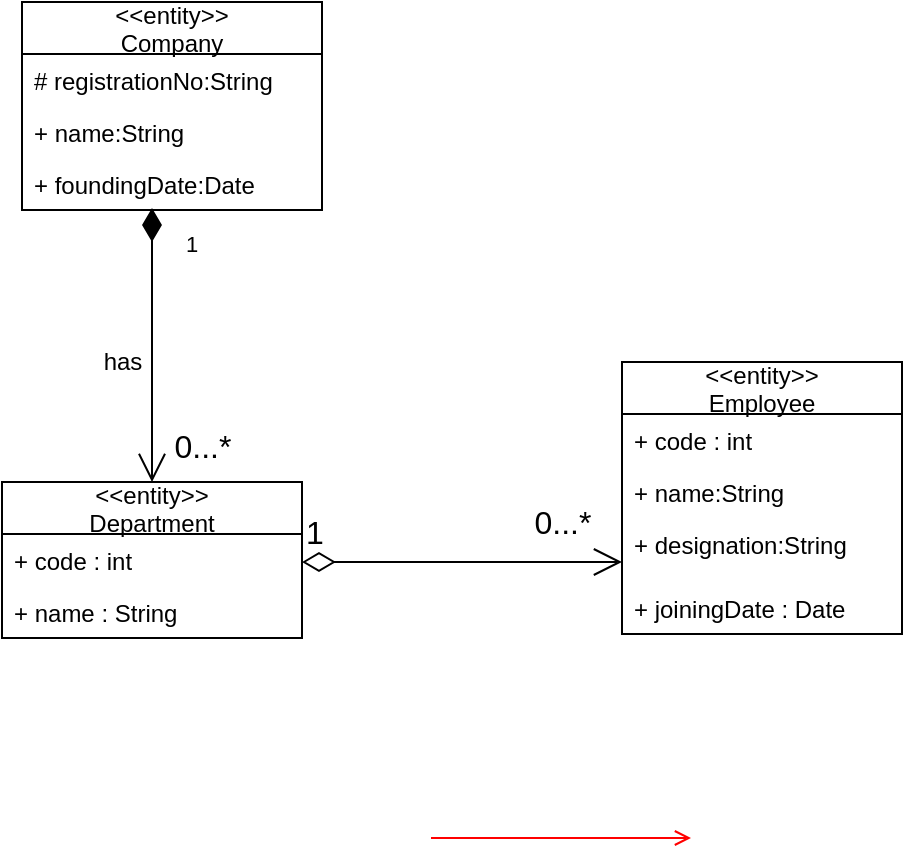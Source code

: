 <mxfile version="16.0.3" type="device"><diagram name="Page-1" id="e7e014a7-5840-1c2e-5031-d8a46d1fe8dd"><mxGraphModel dx="782" dy="436" grid="1" gridSize="10" guides="1" tooltips="1" connect="1" arrows="1" fold="1" page="1" pageScale="1" pageWidth="1169" pageHeight="826" background="none" math="0" shadow="0"><root><mxCell id="0"/><mxCell id="1" parent="0"/><mxCell id="20" value="" style="endArrow=open;strokeColor=#FF0000;endFill=1;rounded=0" parent="1" edge="1"><mxGeometry relative="1" as="geometry"><mxPoint x="334.5" y="478" as="sourcePoint"/><mxPoint x="464.5" y="478" as="targetPoint"/></mxGeometry></mxCell><mxCell id="evEAYGY9rkO4AgILO2BT-46" value="&lt;&lt;entity&gt;&gt;&#10;Company" style="swimlane;fontStyle=0;childLayout=stackLayout;horizontal=1;startSize=26;fillColor=none;horizontalStack=0;resizeParent=1;resizeParentMax=0;resizeLast=0;collapsible=1;marginBottom=0;" parent="1" vertex="1"><mxGeometry x="130" y="60" width="150" height="104" as="geometry"/></mxCell><mxCell id="evEAYGY9rkO4AgILO2BT-47" value="# registrationNo:String" style="text;strokeColor=none;fillColor=none;align=left;verticalAlign=top;spacingLeft=4;spacingRight=4;overflow=hidden;rotatable=0;points=[[0,0.5],[1,0.5]];portConstraint=eastwest;" parent="evEAYGY9rkO4AgILO2BT-46" vertex="1"><mxGeometry y="26" width="150" height="26" as="geometry"/></mxCell><mxCell id="evEAYGY9rkO4AgILO2BT-48" value="+ name:String" style="text;strokeColor=none;fillColor=none;align=left;verticalAlign=top;spacingLeft=4;spacingRight=4;overflow=hidden;rotatable=0;points=[[0,0.5],[1,0.5]];portConstraint=eastwest;" parent="evEAYGY9rkO4AgILO2BT-46" vertex="1"><mxGeometry y="52" width="150" height="26" as="geometry"/></mxCell><mxCell id="evEAYGY9rkO4AgILO2BT-49" value="+ foundingDate:Date" style="text;strokeColor=none;fillColor=none;align=left;verticalAlign=top;spacingLeft=4;spacingRight=4;overflow=hidden;rotatable=0;points=[[0,0.5],[1,0.5]];portConstraint=eastwest;" parent="evEAYGY9rkO4AgILO2BT-46" vertex="1"><mxGeometry y="78" width="150" height="26" as="geometry"/></mxCell><mxCell id="evEAYGY9rkO4AgILO2BT-51" value="&lt;&lt;entity&gt;&gt;&#10;Department" style="swimlane;fontStyle=0;childLayout=stackLayout;horizontal=1;startSize=26;fillColor=none;horizontalStack=0;resizeParent=1;resizeParentMax=0;resizeLast=0;collapsible=1;marginBottom=0;" parent="1" vertex="1"><mxGeometry x="120" y="300" width="150" height="78" as="geometry"/></mxCell><mxCell id="evEAYGY9rkO4AgILO2BT-53" value="+ code : int" style="text;strokeColor=none;fillColor=none;align=left;verticalAlign=top;spacingLeft=4;spacingRight=4;overflow=hidden;rotatable=0;points=[[0,0.5],[1,0.5]];portConstraint=eastwest;" parent="evEAYGY9rkO4AgILO2BT-51" vertex="1"><mxGeometry y="26" width="150" height="26" as="geometry"/></mxCell><mxCell id="evEAYGY9rkO4AgILO2BT-54" value="+ name : String" style="text;strokeColor=none;fillColor=none;align=left;verticalAlign=top;spacingLeft=4;spacingRight=4;overflow=hidden;rotatable=0;points=[[0,0.5],[1,0.5]];portConstraint=eastwest;" parent="evEAYGY9rkO4AgILO2BT-51" vertex="1"><mxGeometry y="52" width="150" height="26" as="geometry"/></mxCell><mxCell id="ridRw0FUjdP_oL-T7UtT-20" value="&lt;&lt;entity&gt;&gt;&#10;Employee" style="swimlane;fontStyle=0;childLayout=stackLayout;horizontal=1;startSize=26;fillColor=none;horizontalStack=0;resizeParent=1;resizeParentMax=0;resizeLast=0;collapsible=1;marginBottom=0;" vertex="1" parent="1"><mxGeometry x="430" y="240" width="140" height="136" as="geometry"/></mxCell><mxCell id="ridRw0FUjdP_oL-T7UtT-21" value="+ code : int" style="text;strokeColor=none;fillColor=none;align=left;verticalAlign=top;spacingLeft=4;spacingRight=4;overflow=hidden;rotatable=0;points=[[0,0.5],[1,0.5]];portConstraint=eastwest;" vertex="1" parent="ridRw0FUjdP_oL-T7UtT-20"><mxGeometry y="26" width="140" height="26" as="geometry"/></mxCell><mxCell id="ridRw0FUjdP_oL-T7UtT-22" value="+ name:String" style="text;strokeColor=none;fillColor=none;align=left;verticalAlign=top;spacingLeft=4;spacingRight=4;overflow=hidden;rotatable=0;points=[[0,0.5],[1,0.5]];portConstraint=eastwest;" vertex="1" parent="ridRw0FUjdP_oL-T7UtT-20"><mxGeometry y="52" width="140" height="26" as="geometry"/></mxCell><mxCell id="ridRw0FUjdP_oL-T7UtT-23" value="+ designation:String" style="text;strokeColor=none;fillColor=none;align=left;verticalAlign=top;spacingLeft=4;spacingRight=4;overflow=hidden;rotatable=0;points=[[0,0.5],[1,0.5]];portConstraint=eastwest;" vertex="1" parent="ridRw0FUjdP_oL-T7UtT-20"><mxGeometry y="78" width="140" height="32" as="geometry"/></mxCell><mxCell id="ridRw0FUjdP_oL-T7UtT-24" value="+ joiningDate : Date" style="text;strokeColor=none;fillColor=none;align=left;verticalAlign=top;spacingLeft=4;spacingRight=4;overflow=hidden;rotatable=0;points=[[0,0.5],[1,0.5]];portConstraint=eastwest;" vertex="1" parent="ridRw0FUjdP_oL-T7UtT-20"><mxGeometry y="110" width="140" height="26" as="geometry"/></mxCell><mxCell id="ridRw0FUjdP_oL-T7UtT-26" value="1" style="endArrow=open;html=1;endSize=12;startArrow=diamondThin;startSize=14;startFill=1;edgeStyle=orthogonalEdgeStyle;align=left;verticalAlign=bottom;rounded=0;entryX=0.5;entryY=0;entryDx=0;entryDy=0;" edge="1" parent="1" target="evEAYGY9rkO4AgILO2BT-51"><mxGeometry x="-0.571" y="15" relative="1" as="geometry"><mxPoint x="195" y="180" as="sourcePoint"/><mxPoint x="320" y="185.5" as="targetPoint"/><Array as="points"><mxPoint x="195" y="170"/></Array><mxPoint as="offset"/></mxGeometry></mxCell><mxCell id="ridRw0FUjdP_oL-T7UtT-29" value="0...*" style="edgeLabel;html=1;align=center;verticalAlign=middle;resizable=0;points=[];fontSize=16;" vertex="1" connectable="0" parent="ridRw0FUjdP_oL-T7UtT-26"><mxGeometry x="0.733" y="2" relative="1" as="geometry"><mxPoint x="23" as="offset"/></mxGeometry></mxCell><mxCell id="ridRw0FUjdP_oL-T7UtT-28" value="has" style="text;html=1;align=center;verticalAlign=middle;resizable=0;points=[];autosize=1;strokeColor=none;fillColor=none;" vertex="1" parent="1"><mxGeometry x="165" y="230" width="30" height="20" as="geometry"/></mxCell><mxCell id="ridRw0FUjdP_oL-T7UtT-30" value="1" style="endArrow=open;html=1;endSize=12;startArrow=diamondThin;startSize=14;startFill=0;edgeStyle=orthogonalEdgeStyle;align=left;verticalAlign=bottom;rounded=0;fontSize=16;" edge="1" parent="1"><mxGeometry x="-1" y="3" relative="1" as="geometry"><mxPoint x="270" y="340" as="sourcePoint"/><mxPoint x="430" y="340" as="targetPoint"/></mxGeometry></mxCell><mxCell id="ridRw0FUjdP_oL-T7UtT-32" value="0...*" style="text;html=1;align=center;verticalAlign=middle;resizable=0;points=[];autosize=1;strokeColor=none;fillColor=none;fontSize=16;" vertex="1" parent="1"><mxGeometry x="380" y="310" width="40" height="20" as="geometry"/></mxCell></root></mxGraphModel></diagram></mxfile>